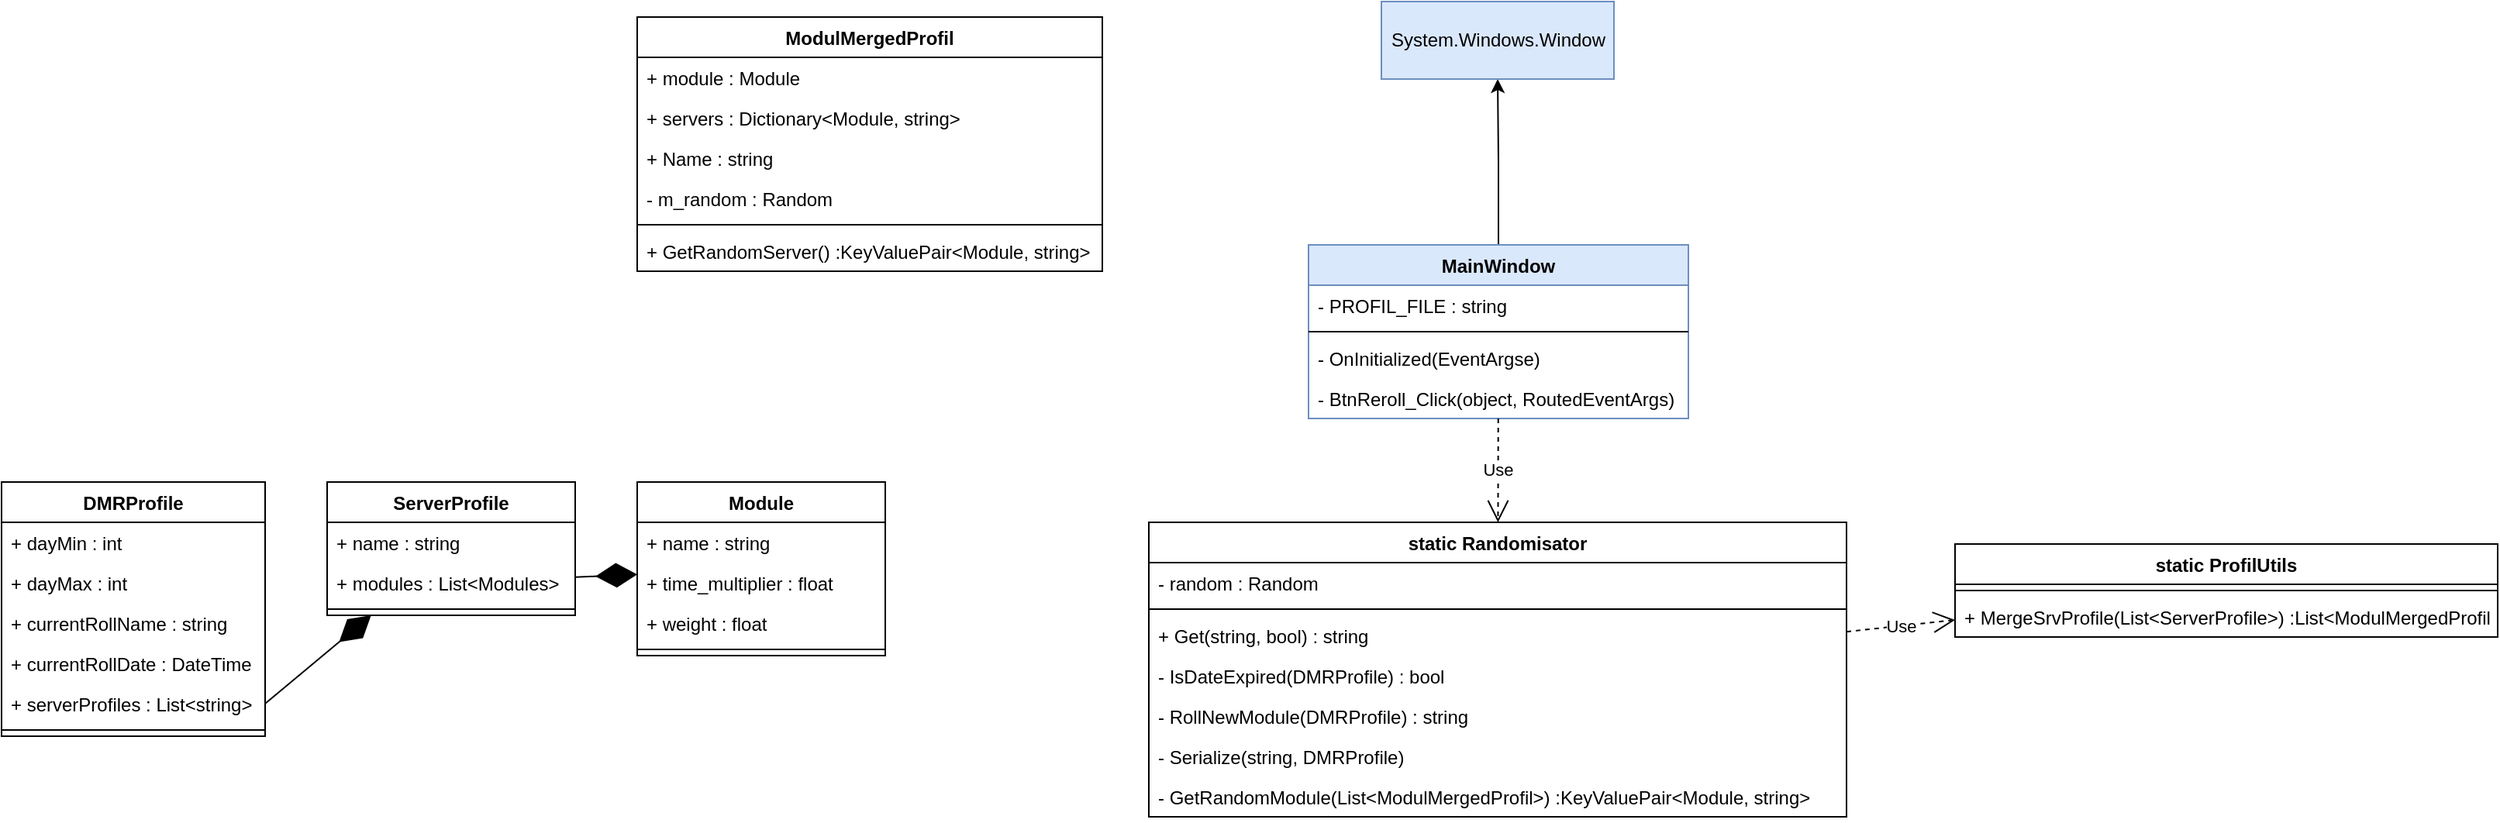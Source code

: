 <mxfile version="20.0.1" type="device"><diagram id="YRy_p3pkqpys4hSPCOvQ" name="Page-1"><mxGraphModel dx="548" dy="895" grid="1" gridSize="10" guides="1" tooltips="1" connect="1" arrows="1" fold="1" page="1" pageScale="1" pageWidth="850" pageHeight="1100" math="0" shadow="0"><root><mxCell id="0"/><mxCell id="1" parent="0"/><mxCell id="01_CH1mzsFOEMe-egeeu-1" value="ModulMergedProfil" style="swimlane;fontStyle=1;align=center;verticalAlign=top;childLayout=stackLayout;horizontal=1;startSize=26;horizontalStack=0;resizeParent=1;resizeParentMax=0;resizeLast=0;collapsible=1;marginBottom=0;" vertex="1" parent="1"><mxGeometry x="720" y="180" width="300" height="164" as="geometry"/></mxCell><mxCell id="01_CH1mzsFOEMe-egeeu-5" value="+ module : Module" style="text;strokeColor=none;fillColor=none;align=left;verticalAlign=top;spacingLeft=4;spacingRight=4;overflow=hidden;rotatable=0;points=[[0,0.5],[1,0.5]];portConstraint=eastwest;" vertex="1" parent="01_CH1mzsFOEMe-egeeu-1"><mxGeometry y="26" width="300" height="26" as="geometry"/></mxCell><mxCell id="01_CH1mzsFOEMe-egeeu-6" value="+ servers : Dictionary&lt;Module, string&gt;" style="text;strokeColor=none;fillColor=none;align=left;verticalAlign=top;spacingLeft=4;spacingRight=4;overflow=hidden;rotatable=0;points=[[0,0.5],[1,0.5]];portConstraint=eastwest;" vertex="1" parent="01_CH1mzsFOEMe-egeeu-1"><mxGeometry y="52" width="300" height="26" as="geometry"/></mxCell><mxCell id="01_CH1mzsFOEMe-egeeu-7" value="+ Name : string" style="text;strokeColor=none;fillColor=none;align=left;verticalAlign=top;spacingLeft=4;spacingRight=4;overflow=hidden;rotatable=0;points=[[0,0.5],[1,0.5]];portConstraint=eastwest;" vertex="1" parent="01_CH1mzsFOEMe-egeeu-1"><mxGeometry y="78" width="300" height="26" as="geometry"/></mxCell><mxCell id="01_CH1mzsFOEMe-egeeu-2" value="- m_random : Random" style="text;strokeColor=none;fillColor=none;align=left;verticalAlign=top;spacingLeft=4;spacingRight=4;overflow=hidden;rotatable=0;points=[[0,0.5],[1,0.5]];portConstraint=eastwest;" vertex="1" parent="01_CH1mzsFOEMe-egeeu-1"><mxGeometry y="104" width="300" height="26" as="geometry"/></mxCell><mxCell id="01_CH1mzsFOEMe-egeeu-3" value="" style="line;strokeWidth=1;fillColor=none;align=left;verticalAlign=middle;spacingTop=-1;spacingLeft=3;spacingRight=3;rotatable=0;labelPosition=right;points=[];portConstraint=eastwest;" vertex="1" parent="01_CH1mzsFOEMe-egeeu-1"><mxGeometry y="130" width="300" height="8" as="geometry"/></mxCell><mxCell id="01_CH1mzsFOEMe-egeeu-4" value="+ GetRandomServer() :KeyValuePair&lt;Module, string&gt;" style="text;strokeColor=none;fillColor=none;align=left;verticalAlign=top;spacingLeft=4;spacingRight=4;overflow=hidden;rotatable=0;points=[[0,0.5],[1,0.5]];portConstraint=eastwest;" vertex="1" parent="01_CH1mzsFOEMe-egeeu-1"><mxGeometry y="138" width="300" height="26" as="geometry"/></mxCell><mxCell id="01_CH1mzsFOEMe-egeeu-8" value="DMRProfile" style="swimlane;fontStyle=1;align=center;verticalAlign=top;childLayout=stackLayout;horizontal=1;startSize=26;horizontalStack=0;resizeParent=1;resizeParentMax=0;resizeLast=0;collapsible=1;marginBottom=0;" vertex="1" parent="1"><mxGeometry x="310" y="480" width="170" height="164" as="geometry"/></mxCell><mxCell id="01_CH1mzsFOEMe-egeeu-9" value="+ dayMin : int" style="text;strokeColor=none;fillColor=none;align=left;verticalAlign=top;spacingLeft=4;spacingRight=4;overflow=hidden;rotatable=0;points=[[0,0.5],[1,0.5]];portConstraint=eastwest;" vertex="1" parent="01_CH1mzsFOEMe-egeeu-8"><mxGeometry y="26" width="170" height="26" as="geometry"/></mxCell><mxCell id="01_CH1mzsFOEMe-egeeu-12" value="+ dayMax : int" style="text;strokeColor=none;fillColor=none;align=left;verticalAlign=top;spacingLeft=4;spacingRight=4;overflow=hidden;rotatable=0;points=[[0,0.5],[1,0.5]];portConstraint=eastwest;" vertex="1" parent="01_CH1mzsFOEMe-egeeu-8"><mxGeometry y="52" width="170" height="26" as="geometry"/></mxCell><mxCell id="01_CH1mzsFOEMe-egeeu-13" value="+ currentRollName : string" style="text;strokeColor=none;fillColor=none;align=left;verticalAlign=top;spacingLeft=4;spacingRight=4;overflow=hidden;rotatable=0;points=[[0,0.5],[1,0.5]];portConstraint=eastwest;" vertex="1" parent="01_CH1mzsFOEMe-egeeu-8"><mxGeometry y="78" width="170" height="26" as="geometry"/></mxCell><mxCell id="01_CH1mzsFOEMe-egeeu-14" value="+ currentRollDate : DateTime" style="text;strokeColor=none;fillColor=none;align=left;verticalAlign=top;spacingLeft=4;spacingRight=4;overflow=hidden;rotatable=0;points=[[0,0.5],[1,0.5]];portConstraint=eastwest;" vertex="1" parent="01_CH1mzsFOEMe-egeeu-8"><mxGeometry y="104" width="170" height="26" as="geometry"/></mxCell><mxCell id="01_CH1mzsFOEMe-egeeu-15" value="+ serverProfiles : List&lt;string&gt;" style="text;strokeColor=none;fillColor=none;align=left;verticalAlign=top;spacingLeft=4;spacingRight=4;overflow=hidden;rotatable=0;points=[[0,0.5],[1,0.5]];portConstraint=eastwest;" vertex="1" parent="01_CH1mzsFOEMe-egeeu-8"><mxGeometry y="130" width="170" height="26" as="geometry"/></mxCell><mxCell id="01_CH1mzsFOEMe-egeeu-10" value="" style="line;strokeWidth=1;fillColor=none;align=left;verticalAlign=middle;spacingTop=-1;spacingLeft=3;spacingRight=3;rotatable=0;labelPosition=right;points=[];portConstraint=eastwest;" vertex="1" parent="01_CH1mzsFOEMe-egeeu-8"><mxGeometry y="156" width="170" height="8" as="geometry"/></mxCell><mxCell id="01_CH1mzsFOEMe-egeeu-16" value="ServerProfile" style="swimlane;fontStyle=1;align=center;verticalAlign=top;childLayout=stackLayout;horizontal=1;startSize=26;horizontalStack=0;resizeParent=1;resizeParentMax=0;resizeLast=0;collapsible=1;marginBottom=0;" vertex="1" parent="1"><mxGeometry x="520" y="480" width="160" height="86" as="geometry"/></mxCell><mxCell id="01_CH1mzsFOEMe-egeeu-17" value="+ name : string" style="text;strokeColor=none;fillColor=none;align=left;verticalAlign=top;spacingLeft=4;spacingRight=4;overflow=hidden;rotatable=0;points=[[0,0.5],[1,0.5]];portConstraint=eastwest;" vertex="1" parent="01_CH1mzsFOEMe-egeeu-16"><mxGeometry y="26" width="160" height="26" as="geometry"/></mxCell><mxCell id="01_CH1mzsFOEMe-egeeu-20" value="+ modules : List&lt;Modules&gt;" style="text;strokeColor=none;fillColor=none;align=left;verticalAlign=top;spacingLeft=4;spacingRight=4;overflow=hidden;rotatable=0;points=[[0,0.5],[1,0.5]];portConstraint=eastwest;" vertex="1" parent="01_CH1mzsFOEMe-egeeu-16"><mxGeometry y="52" width="160" height="26" as="geometry"/></mxCell><mxCell id="01_CH1mzsFOEMe-egeeu-18" value="" style="line;strokeWidth=1;fillColor=none;align=left;verticalAlign=middle;spacingTop=-1;spacingLeft=3;spacingRight=3;rotatable=0;labelPosition=right;points=[];portConstraint=eastwest;" vertex="1" parent="01_CH1mzsFOEMe-egeeu-16"><mxGeometry y="78" width="160" height="8" as="geometry"/></mxCell><mxCell id="01_CH1mzsFOEMe-egeeu-22" value="Module" style="swimlane;fontStyle=1;align=center;verticalAlign=top;childLayout=stackLayout;horizontal=1;startSize=26;horizontalStack=0;resizeParent=1;resizeParentMax=0;resizeLast=0;collapsible=1;marginBottom=0;" vertex="1" parent="1"><mxGeometry x="720" y="480" width="160" height="112" as="geometry"/></mxCell><mxCell id="01_CH1mzsFOEMe-egeeu-26" value="+ name : string" style="text;strokeColor=none;fillColor=none;align=left;verticalAlign=top;spacingLeft=4;spacingRight=4;overflow=hidden;rotatable=0;points=[[0,0.5],[1,0.5]];portConstraint=eastwest;" vertex="1" parent="01_CH1mzsFOEMe-egeeu-22"><mxGeometry y="26" width="160" height="26" as="geometry"/></mxCell><mxCell id="01_CH1mzsFOEMe-egeeu-23" value="+ time_multiplier : float" style="text;strokeColor=none;fillColor=none;align=left;verticalAlign=top;spacingLeft=4;spacingRight=4;overflow=hidden;rotatable=0;points=[[0,0.5],[1,0.5]];portConstraint=eastwest;" vertex="1" parent="01_CH1mzsFOEMe-egeeu-22"><mxGeometry y="52" width="160" height="26" as="geometry"/></mxCell><mxCell id="01_CH1mzsFOEMe-egeeu-27" value="+ weight : float" style="text;strokeColor=none;fillColor=none;align=left;verticalAlign=top;spacingLeft=4;spacingRight=4;overflow=hidden;rotatable=0;points=[[0,0.5],[1,0.5]];portConstraint=eastwest;" vertex="1" parent="01_CH1mzsFOEMe-egeeu-22"><mxGeometry y="78" width="160" height="26" as="geometry"/></mxCell><mxCell id="01_CH1mzsFOEMe-egeeu-24" value="" style="line;strokeWidth=1;fillColor=none;align=left;verticalAlign=middle;spacingTop=-1;spacingLeft=3;spacingRight=3;rotatable=0;labelPosition=right;points=[];portConstraint=eastwest;" vertex="1" parent="01_CH1mzsFOEMe-egeeu-22"><mxGeometry y="104" width="160" height="8" as="geometry"/></mxCell><mxCell id="01_CH1mzsFOEMe-egeeu-29" value="" style="endArrow=diamondThin;endFill=1;endSize=24;html=1;rounded=0;exitX=1;exitY=0.5;exitDx=0;exitDy=0;" edge="1" parent="1" source="01_CH1mzsFOEMe-egeeu-15" target="01_CH1mzsFOEMe-egeeu-16"><mxGeometry width="160" relative="1" as="geometry"><mxPoint x="470" y="580" as="sourcePoint"/><mxPoint x="630" y="580" as="targetPoint"/></mxGeometry></mxCell><mxCell id="01_CH1mzsFOEMe-egeeu-30" value="" style="endArrow=diamondThin;endFill=1;endSize=24;html=1;rounded=0;" edge="1" parent="1" source="01_CH1mzsFOEMe-egeeu-20" target="01_CH1mzsFOEMe-egeeu-22"><mxGeometry width="160" relative="1" as="geometry"><mxPoint x="680" y="560" as="sourcePoint"/><mxPoint x="840" y="560" as="targetPoint"/></mxGeometry></mxCell><mxCell id="01_CH1mzsFOEMe-egeeu-36" style="edgeStyle=orthogonalEdgeStyle;rounded=0;orthogonalLoop=1;jettySize=auto;html=1;exitX=0.5;exitY=0;exitDx=0;exitDy=0;" edge="1" parent="1" source="01_CH1mzsFOEMe-egeeu-31" target="01_CH1mzsFOEMe-egeeu-35"><mxGeometry relative="1" as="geometry"/></mxCell><mxCell id="01_CH1mzsFOEMe-egeeu-31" value="MainWindow" style="swimlane;fontStyle=1;align=center;verticalAlign=top;childLayout=stackLayout;horizontal=1;startSize=26;horizontalStack=0;resizeParent=1;resizeParentMax=0;resizeLast=0;collapsible=1;marginBottom=0;fillColor=#dae8fc;strokeColor=#6c8ebf;" vertex="1" parent="1"><mxGeometry x="1153" y="327" width="245" height="112" as="geometry"/></mxCell><mxCell id="01_CH1mzsFOEMe-egeeu-32" value="- PROFIL_FILE : string" style="text;strokeColor=none;fillColor=none;align=left;verticalAlign=top;spacingLeft=4;spacingRight=4;overflow=hidden;rotatable=0;points=[[0,0.5],[1,0.5]];portConstraint=eastwest;" vertex="1" parent="01_CH1mzsFOEMe-egeeu-31"><mxGeometry y="26" width="245" height="26" as="geometry"/></mxCell><mxCell id="01_CH1mzsFOEMe-egeeu-33" value="" style="line;strokeWidth=1;fillColor=none;align=left;verticalAlign=middle;spacingTop=-1;spacingLeft=3;spacingRight=3;rotatable=0;labelPosition=right;points=[];portConstraint=eastwest;" vertex="1" parent="01_CH1mzsFOEMe-egeeu-31"><mxGeometry y="52" width="245" height="8" as="geometry"/></mxCell><mxCell id="01_CH1mzsFOEMe-egeeu-34" value="- OnInitialized(EventArgse)" style="text;strokeColor=none;fillColor=none;align=left;verticalAlign=top;spacingLeft=4;spacingRight=4;overflow=hidden;rotatable=0;points=[[0,0.5],[1,0.5]];portConstraint=eastwest;" vertex="1" parent="01_CH1mzsFOEMe-egeeu-31"><mxGeometry y="60" width="245" height="26" as="geometry"/></mxCell><mxCell id="01_CH1mzsFOEMe-egeeu-37" value="- BtnReroll_Click(object, RoutedEventArgs)" style="text;strokeColor=none;fillColor=none;align=left;verticalAlign=top;spacingLeft=4;spacingRight=4;overflow=hidden;rotatable=0;points=[[0,0.5],[1,0.5]];portConstraint=eastwest;" vertex="1" parent="01_CH1mzsFOEMe-egeeu-31"><mxGeometry y="86" width="245" height="26" as="geometry"/></mxCell><mxCell id="01_CH1mzsFOEMe-egeeu-35" value="System.Windows.Window" style="html=1;fillColor=#dae8fc;strokeColor=#6c8ebf;" vertex="1" parent="1"><mxGeometry x="1200" y="170" width="150" height="50" as="geometry"/></mxCell><mxCell id="01_CH1mzsFOEMe-egeeu-39" value="static Randomisator" style="swimlane;fontStyle=1;align=center;verticalAlign=top;childLayout=stackLayout;horizontal=1;startSize=26;horizontalStack=0;resizeParent=1;resizeParentMax=0;resizeLast=0;collapsible=1;marginBottom=0;" vertex="1" parent="1"><mxGeometry x="1050" y="506" width="450" height="190" as="geometry"/></mxCell><mxCell id="01_CH1mzsFOEMe-egeeu-40" value="- random : Random" style="text;strokeColor=none;fillColor=none;align=left;verticalAlign=top;spacingLeft=4;spacingRight=4;overflow=hidden;rotatable=0;points=[[0,0.5],[1,0.5]];portConstraint=eastwest;" vertex="1" parent="01_CH1mzsFOEMe-egeeu-39"><mxGeometry y="26" width="450" height="26" as="geometry"/></mxCell><mxCell id="01_CH1mzsFOEMe-egeeu-41" value="" style="line;strokeWidth=1;fillColor=none;align=left;verticalAlign=middle;spacingTop=-1;spacingLeft=3;spacingRight=3;rotatable=0;labelPosition=right;points=[];portConstraint=eastwest;" vertex="1" parent="01_CH1mzsFOEMe-egeeu-39"><mxGeometry y="52" width="450" height="8" as="geometry"/></mxCell><mxCell id="01_CH1mzsFOEMe-egeeu-42" value="+ Get(string, bool) : string" style="text;strokeColor=none;fillColor=none;align=left;verticalAlign=top;spacingLeft=4;spacingRight=4;overflow=hidden;rotatable=0;points=[[0,0.5],[1,0.5]];portConstraint=eastwest;" vertex="1" parent="01_CH1mzsFOEMe-egeeu-39"><mxGeometry y="60" width="450" height="26" as="geometry"/></mxCell><mxCell id="01_CH1mzsFOEMe-egeeu-50" value="- IsDateExpired(DMRProfile) : bool" style="text;strokeColor=none;fillColor=none;align=left;verticalAlign=top;spacingLeft=4;spacingRight=4;overflow=hidden;rotatable=0;points=[[0,0.5],[1,0.5]];portConstraint=eastwest;" vertex="1" parent="01_CH1mzsFOEMe-egeeu-39"><mxGeometry y="86" width="450" height="26" as="geometry"/></mxCell><mxCell id="01_CH1mzsFOEMe-egeeu-51" value="- RollNewModule(DMRProfile) : string" style="text;strokeColor=none;fillColor=none;align=left;verticalAlign=top;spacingLeft=4;spacingRight=4;overflow=hidden;rotatable=0;points=[[0,0.5],[1,0.5]];portConstraint=eastwest;" vertex="1" parent="01_CH1mzsFOEMe-egeeu-39"><mxGeometry y="112" width="450" height="26" as="geometry"/></mxCell><mxCell id="01_CH1mzsFOEMe-egeeu-52" value="- Serialize(string, DMRProfile)" style="text;strokeColor=none;fillColor=none;align=left;verticalAlign=top;spacingLeft=4;spacingRight=4;overflow=hidden;rotatable=0;points=[[0,0.5],[1,0.5]];portConstraint=eastwest;" vertex="1" parent="01_CH1mzsFOEMe-egeeu-39"><mxGeometry y="138" width="450" height="26" as="geometry"/></mxCell><mxCell id="01_CH1mzsFOEMe-egeeu-53" value="- GetRandomModule(List&lt;ModulMergedProfil&gt;) :KeyValuePair&lt;Module, string&gt;" style="text;strokeColor=none;fillColor=none;align=left;verticalAlign=top;spacingLeft=4;spacingRight=4;overflow=hidden;rotatable=0;points=[[0,0.5],[1,0.5]];portConstraint=eastwest;" vertex="1" parent="01_CH1mzsFOEMe-egeeu-39"><mxGeometry y="164" width="450" height="26" as="geometry"/></mxCell><mxCell id="01_CH1mzsFOEMe-egeeu-43" value="Use" style="endArrow=open;endSize=12;dashed=1;html=1;rounded=0;" edge="1" parent="1" source="01_CH1mzsFOEMe-egeeu-31" target="01_CH1mzsFOEMe-egeeu-39"><mxGeometry width="160" relative="1" as="geometry"><mxPoint x="1160" y="470" as="sourcePoint"/><mxPoint x="1320" y="470" as="targetPoint"/></mxGeometry></mxCell><mxCell id="01_CH1mzsFOEMe-egeeu-44" value="static ProfilUtils" style="swimlane;fontStyle=1;align=center;verticalAlign=top;childLayout=stackLayout;horizontal=1;startSize=26;horizontalStack=0;resizeParent=1;resizeParentMax=0;resizeLast=0;collapsible=1;marginBottom=0;" vertex="1" parent="1"><mxGeometry x="1570" y="520" width="350" height="60" as="geometry"/></mxCell><mxCell id="01_CH1mzsFOEMe-egeeu-46" value="" style="line;strokeWidth=1;fillColor=none;align=left;verticalAlign=middle;spacingTop=-1;spacingLeft=3;spacingRight=3;rotatable=0;labelPosition=right;points=[];portConstraint=eastwest;" vertex="1" parent="01_CH1mzsFOEMe-egeeu-44"><mxGeometry y="26" width="350" height="8" as="geometry"/></mxCell><mxCell id="01_CH1mzsFOEMe-egeeu-45" value="+ MergeSrvProfile(List&lt;ServerProfile&gt;) :List&lt;ModulMergedProfil&gt;" style="text;strokeColor=none;fillColor=none;align=left;verticalAlign=top;spacingLeft=4;spacingRight=4;overflow=hidden;rotatable=0;points=[[0,0.5],[1,0.5]];portConstraint=eastwest;" vertex="1" parent="01_CH1mzsFOEMe-egeeu-44"><mxGeometry y="34" width="350" height="26" as="geometry"/></mxCell><mxCell id="01_CH1mzsFOEMe-egeeu-49" value="Use" style="endArrow=open;endSize=12;dashed=1;html=1;rounded=0;" edge="1" parent="1" source="01_CH1mzsFOEMe-egeeu-39" target="01_CH1mzsFOEMe-egeeu-44"><mxGeometry width="160" relative="1" as="geometry"><mxPoint x="1330" y="500" as="sourcePoint"/><mxPoint x="1490" y="500" as="targetPoint"/></mxGeometry></mxCell></root></mxGraphModel></diagram></mxfile>